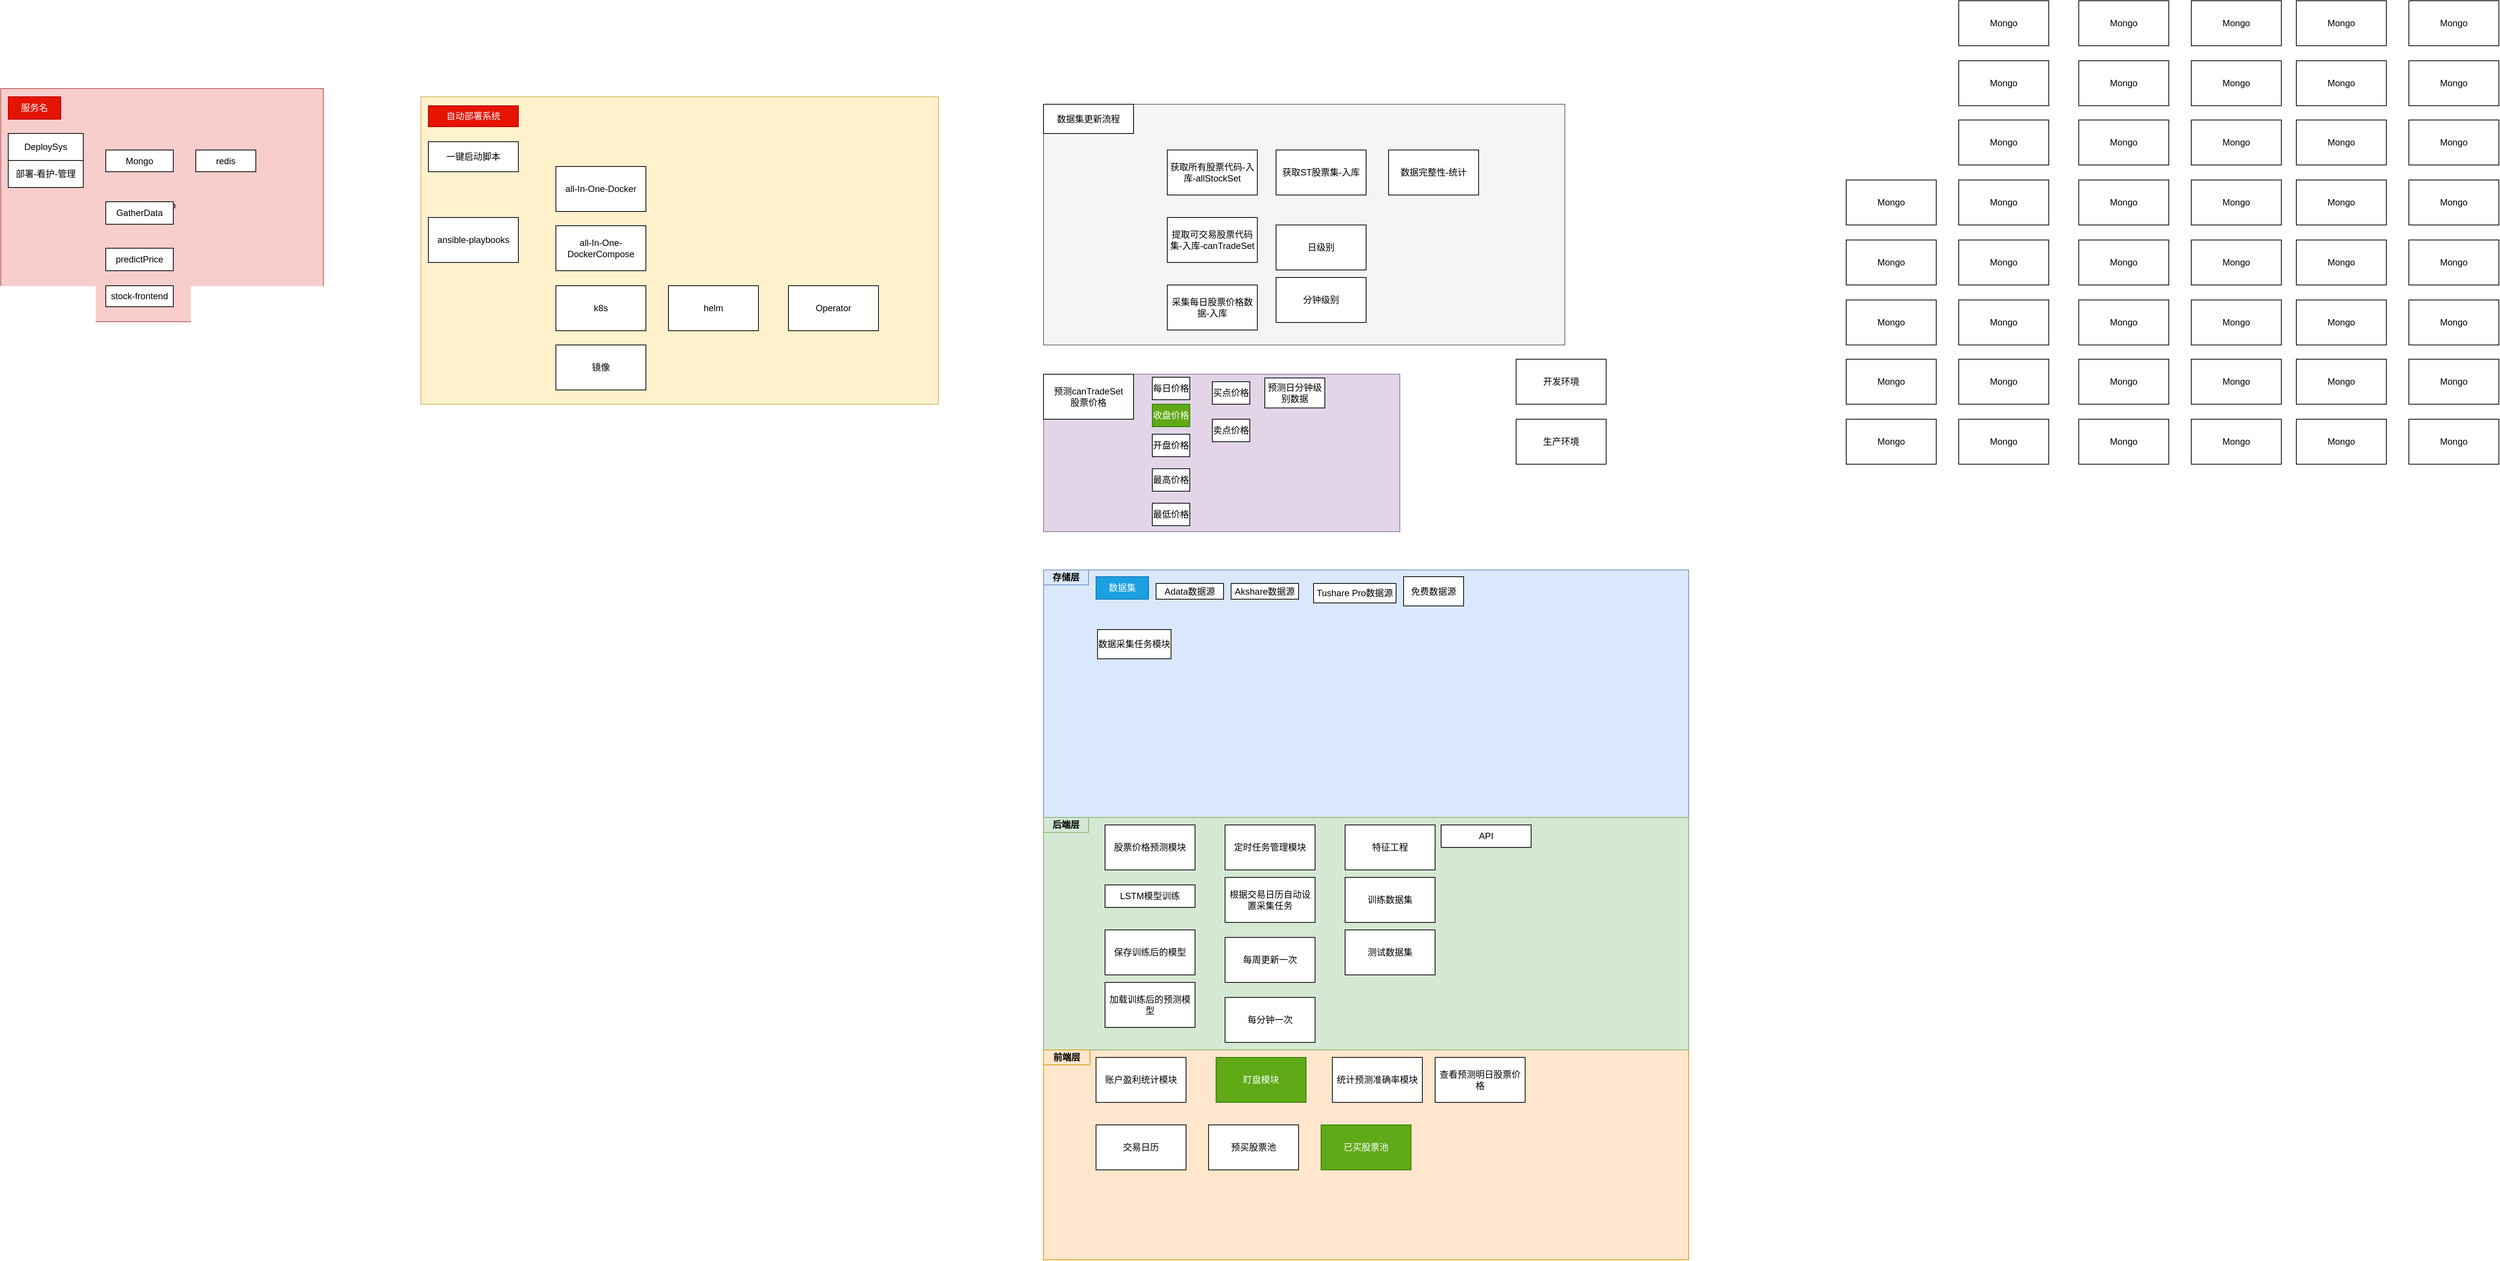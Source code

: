 <mxfile version="24.8.9">
  <diagram name="Page-1" id="sxSwd7jyhiuzXHBnLSu5">
    <mxGraphModel dx="3984" dy="1885" grid="1" gridSize="10" guides="1" tooltips="1" connect="1" arrows="1" fold="1" page="1" pageScale="1" pageWidth="850" pageHeight="1100" math="0" shadow="0">
      <root>
        <mxCell id="0" />
        <mxCell id="1" parent="0" />
        <mxCell id="Vvy3frVBShBX31A8cEkJ-61" value="Mongo" style="rounded=0;whiteSpace=wrap;html=1;fillColor=#f8cecc;strokeColor=#b85450;" vertex="1" parent="1">
          <mxGeometry x="-1770" y="-481" width="430" height="311" as="geometry" />
        </mxCell>
        <mxCell id="Vvy3frVBShBX31A8cEkJ-76" value="" style="rounded=0;whiteSpace=wrap;html=1;fillColor=#fff2cc;strokeColor=#d6b656;" vertex="1" parent="1">
          <mxGeometry x="-1210" y="-470" width="690" height="410" as="geometry" />
        </mxCell>
        <mxCell id="Vvy3frVBShBX31A8cEkJ-22" value="" style="rounded=0;whiteSpace=wrap;html=1;fillColor=#e1d5e7;strokeColor=#9673a6;movable=1;resizable=1;rotatable=1;deletable=1;editable=1;locked=0;connectable=1;" vertex="1" parent="1">
          <mxGeometry x="-380" y="-100" width="475" height="210" as="geometry" />
        </mxCell>
        <mxCell id="Vvy3frVBShBX31A8cEkJ-15" value="" style="rounded=0;whiteSpace=wrap;html=1;fillColor=#dae8fc;strokeColor=#6c8ebf;" vertex="1" parent="1">
          <mxGeometry x="-380" y="161" width="860" height="330" as="geometry" />
        </mxCell>
        <mxCell id="Vvy3frVBShBX31A8cEkJ-21" value="" style="rounded=0;whiteSpace=wrap;html=1;fillColor=#ffe6cc;strokeColor=#d79b00;" vertex="1" parent="1">
          <mxGeometry x="-380" y="801" width="860" height="280" as="geometry" />
        </mxCell>
        <mxCell id="Vvy3frVBShBX31A8cEkJ-25" value="" style="rounded=0;whiteSpace=wrap;html=1;fillColor=#d5e8d4;strokeColor=#82b366;" vertex="1" parent="1">
          <mxGeometry x="-380" y="491" width="860" height="310" as="geometry" />
        </mxCell>
        <mxCell id="Vvy3frVBShBX31A8cEkJ-1" value="后端层" style="rounded=0;whiteSpace=wrap;html=1;fillColor=#d5e8d4;strokeColor=#82b366;fontStyle=1" vertex="1" parent="1">
          <mxGeometry x="-380" y="491" width="60" height="20" as="geometry" />
        </mxCell>
        <mxCell id="Vvy3frVBShBX31A8cEkJ-2" value="数据集" style="rounded=0;whiteSpace=wrap;html=1;fillColor=#1ba1e2;strokeColor=#006EAF;fontColor=#ffffff;" vertex="1" parent="1">
          <mxGeometry x="-310" y="170" width="70" height="30" as="geometry" />
        </mxCell>
        <mxCell id="Vvy3frVBShBX31A8cEkJ-3" value="免费数据源" style="rounded=0;whiteSpace=wrap;html=1;" vertex="1" parent="1">
          <mxGeometry x="100" y="170" width="80" height="39" as="geometry" />
        </mxCell>
        <mxCell id="Vvy3frVBShBX31A8cEkJ-4" value="Akshare数据源" style="rounded=0;whiteSpace=wrap;html=1;" vertex="1" parent="1">
          <mxGeometry x="-130" y="179" width="90" height="21" as="geometry" />
        </mxCell>
        <mxCell id="Vvy3frVBShBX31A8cEkJ-5" value="测试数据集" style="rounded=0;whiteSpace=wrap;html=1;" vertex="1" parent="1">
          <mxGeometry x="22" y="641" width="120" height="60" as="geometry" />
        </mxCell>
        <mxCell id="Vvy3frVBShBX31A8cEkJ-6" value="保存训练后的模型" style="rounded=0;whiteSpace=wrap;html=1;" vertex="1" parent="1">
          <mxGeometry x="-298" y="641" width="120" height="60" as="geometry" />
        </mxCell>
        <mxCell id="Vvy3frVBShBX31A8cEkJ-7" value="" style="rounded=0;whiteSpace=wrap;html=1;fillColor=#f5f5f5;fontColor=#333333;strokeColor=#666666;" vertex="1" parent="1">
          <mxGeometry x="-380" y="-460" width="695" height="321" as="geometry" />
        </mxCell>
        <mxCell id="Vvy3frVBShBX31A8cEkJ-8" value="加载训练后的预测模型" style="rounded=0;whiteSpace=wrap;html=1;" vertex="1" parent="1">
          <mxGeometry x="-298" y="711" width="120" height="60" as="geometry" />
        </mxCell>
        <mxCell id="Vvy3frVBShBX31A8cEkJ-9" value="LSTM模型训练" style="rounded=0;whiteSpace=wrap;html=1;" vertex="1" parent="1">
          <mxGeometry x="-298" y="581" width="120" height="30" as="geometry" />
        </mxCell>
        <mxCell id="Vvy3frVBShBX31A8cEkJ-10" value="统计预测准确率模块" style="rounded=0;whiteSpace=wrap;html=1;" vertex="1" parent="1">
          <mxGeometry x="5" y="811" width="120" height="60" as="geometry" />
        </mxCell>
        <mxCell id="Vvy3frVBShBX31A8cEkJ-11" value="训练数据集" style="rounded=0;whiteSpace=wrap;html=1;" vertex="1" parent="1">
          <mxGeometry x="22" y="571" width="120" height="60" as="geometry" />
        </mxCell>
        <mxCell id="Vvy3frVBShBX31A8cEkJ-12" value="每分钟一次" style="rounded=0;whiteSpace=wrap;html=1;" vertex="1" parent="1">
          <mxGeometry x="-138" y="731" width="120" height="60" as="geometry" />
        </mxCell>
        <mxCell id="Vvy3frVBShBX31A8cEkJ-13" value="Adata数据源" style="rounded=0;whiteSpace=wrap;html=1;" vertex="1" parent="1">
          <mxGeometry x="-230" y="179" width="90" height="21" as="geometry" />
        </mxCell>
        <mxCell id="Vvy3frVBShBX31A8cEkJ-14" value="Tushare Pro数据源" style="rounded=0;whiteSpace=wrap;html=1;" vertex="1" parent="1">
          <mxGeometry x="-20" y="179" width="110" height="26" as="geometry" />
        </mxCell>
        <mxCell id="Vvy3frVBShBX31A8cEkJ-16" value="已买股票池" style="rounded=0;whiteSpace=wrap;html=1;fillColor=#60a917;fontColor=#ffffff;strokeColor=#2D7600;" vertex="1" parent="1">
          <mxGeometry x="-10" y="901" width="120" height="60" as="geometry" />
        </mxCell>
        <mxCell id="Vvy3frVBShBX31A8cEkJ-17" value="查看预测明日股票价格" style="rounded=0;whiteSpace=wrap;html=1;" vertex="1" parent="1">
          <mxGeometry x="142" y="811" width="120" height="60" as="geometry" />
        </mxCell>
        <mxCell id="Vvy3frVBShBX31A8cEkJ-18" value="卖点价格" style="rounded=0;whiteSpace=wrap;html=1;movable=1;resizable=1;rotatable=1;deletable=1;editable=1;locked=0;connectable=1;" vertex="1" parent="1">
          <mxGeometry x="-155" y="-40" width="50" height="30" as="geometry" />
        </mxCell>
        <mxCell id="Vvy3frVBShBX31A8cEkJ-19" value="定时任务管理模块" style="rounded=0;whiteSpace=wrap;html=1;" vertex="1" parent="1">
          <mxGeometry x="-138" y="501" width="120" height="60" as="geometry" />
        </mxCell>
        <mxCell id="Vvy3frVBShBX31A8cEkJ-20" value="预测canTradeSet&lt;div&gt;股票价格&lt;/div&gt;" style="rounded=0;whiteSpace=wrap;html=1;movable=1;resizable=1;rotatable=1;deletable=1;editable=1;locked=0;connectable=1;" vertex="1" parent="1">
          <mxGeometry x="-380" y="-100" width="120" height="60" as="geometry" />
        </mxCell>
        <mxCell id="Vvy3frVBShBX31A8cEkJ-23" value="开发环境" style="rounded=0;whiteSpace=wrap;html=1;" vertex="1" parent="1">
          <mxGeometry x="250" y="-120" width="120" height="60" as="geometry" />
        </mxCell>
        <mxCell id="Vvy3frVBShBX31A8cEkJ-24" value="预测日分钟级别数据" style="rounded=0;whiteSpace=wrap;html=1;movable=1;resizable=1;rotatable=1;deletable=1;editable=1;locked=0;connectable=1;" vertex="1" parent="1">
          <mxGeometry x="-85" y="-95" width="80" height="40" as="geometry" />
        </mxCell>
        <mxCell id="Vvy3frVBShBX31A8cEkJ-26" value="预买股票池" style="rounded=0;whiteSpace=wrap;html=1;" vertex="1" parent="1">
          <mxGeometry x="-160" y="901" width="120" height="60" as="geometry" />
        </mxCell>
        <mxCell id="Vvy3frVBShBX31A8cEkJ-27" value="生产环境" style="rounded=0;whiteSpace=wrap;html=1;" vertex="1" parent="1">
          <mxGeometry x="250" y="-40" width="120" height="60" as="geometry" />
        </mxCell>
        <mxCell id="Vvy3frVBShBX31A8cEkJ-28" value="每周更新一次" style="rounded=0;whiteSpace=wrap;html=1;" vertex="1" parent="1">
          <mxGeometry x="-138" y="651" width="120" height="60" as="geometry" />
        </mxCell>
        <mxCell id="Vvy3frVBShBX31A8cEkJ-29" value="特征工程" style="rounded=0;whiteSpace=wrap;html=1;" vertex="1" parent="1">
          <mxGeometry x="22" y="501" width="120" height="60" as="geometry" />
        </mxCell>
        <mxCell id="Vvy3frVBShBX31A8cEkJ-30" value="买点价格" style="rounded=0;whiteSpace=wrap;html=1;movable=1;resizable=1;rotatable=1;deletable=1;editable=1;locked=0;connectable=1;" vertex="1" parent="1">
          <mxGeometry x="-155" y="-90" width="50" height="30" as="geometry" />
        </mxCell>
        <mxCell id="Vvy3frVBShBX31A8cEkJ-31" value="部署-看护-管理" style="rounded=0;whiteSpace=wrap;html=1;" vertex="1" parent="1">
          <mxGeometry x="-1760" y="-385" width="100" height="36" as="geometry" />
        </mxCell>
        <mxCell id="Vvy3frVBShBX31A8cEkJ-32" value="根据交易日历自动设置采集任务" style="rounded=0;whiteSpace=wrap;html=1;" vertex="1" parent="1">
          <mxGeometry x="-138" y="571" width="120" height="60" as="geometry" />
        </mxCell>
        <mxCell id="Vvy3frVBShBX31A8cEkJ-33" value="DeploySys" style="rounded=0;whiteSpace=wrap;html=1;" vertex="1" parent="1">
          <mxGeometry x="-1760" y="-421" width="100" height="36" as="geometry" />
        </mxCell>
        <mxCell id="Vvy3frVBShBX31A8cEkJ-34" value="交易日历" style="rounded=0;whiteSpace=wrap;html=1;" vertex="1" parent="1">
          <mxGeometry x="-310" y="901" width="120" height="60" as="geometry" />
        </mxCell>
        <mxCell id="Vvy3frVBShBX31A8cEkJ-35" value="Operator" style="rounded=0;whiteSpace=wrap;html=1;" vertex="1" parent="1">
          <mxGeometry x="-720" y="-218" width="120" height="60" as="geometry" />
        </mxCell>
        <mxCell id="Vvy3frVBShBX31A8cEkJ-36" value="数据完整性-统计" style="rounded=0;whiteSpace=wrap;html=1;" vertex="1" parent="1">
          <mxGeometry x="80" y="-399" width="120" height="60" as="geometry" />
        </mxCell>
        <mxCell id="Vvy3frVBShBX31A8cEkJ-37" value="helm" style="rounded=0;whiteSpace=wrap;html=1;" vertex="1" parent="1">
          <mxGeometry x="-880" y="-218" width="120" height="60" as="geometry" />
        </mxCell>
        <mxCell id="Vvy3frVBShBX31A8cEkJ-38" value="分钟级别" style="rounded=0;whiteSpace=wrap;html=1;" vertex="1" parent="1">
          <mxGeometry x="-70" y="-229" width="120" height="60" as="geometry" />
        </mxCell>
        <mxCell id="Vvy3frVBShBX31A8cEkJ-39" value="获取所有股票代码-入库-allStockSet" style="rounded=0;whiteSpace=wrap;html=1;" vertex="1" parent="1">
          <mxGeometry x="-215" y="-399" width="120" height="60" as="geometry" />
        </mxCell>
        <mxCell id="Vvy3frVBShBX31A8cEkJ-40" value="前端层" style="rounded=0;whiteSpace=wrap;html=1;fillColor=#ffe6cc;strokeColor=#d79b00;fontStyle=1" vertex="1" parent="1">
          <mxGeometry x="-380" y="801" width="62" height="20" as="geometry" />
        </mxCell>
        <mxCell id="Vvy3frVBShBX31A8cEkJ-41" value="数据集更新流程" style="rounded=0;whiteSpace=wrap;html=1;" vertex="1" parent="1">
          <mxGeometry x="-380" y="-460" width="120" height="39" as="geometry" />
        </mxCell>
        <mxCell id="Vvy3frVBShBX31A8cEkJ-42" value="API" style="rounded=0;whiteSpace=wrap;html=1;" vertex="1" parent="1">
          <mxGeometry x="150" y="501" width="120" height="30" as="geometry" />
        </mxCell>
        <mxCell id="Vvy3frVBShBX31A8cEkJ-43" value="日级别" style="rounded=0;whiteSpace=wrap;html=1;" vertex="1" parent="1">
          <mxGeometry x="-70" y="-299" width="120" height="60" as="geometry" />
        </mxCell>
        <mxCell id="Vvy3frVBShBX31A8cEkJ-44" value="账户盈利统计模块" style="rounded=0;whiteSpace=wrap;html=1;" vertex="1" parent="1">
          <mxGeometry x="-310" y="811" width="120" height="60" as="geometry" />
        </mxCell>
        <mxCell id="Vvy3frVBShBX31A8cEkJ-45" value="采集每日股票价格数据-入库" style="rounded=0;whiteSpace=wrap;html=1;" vertex="1" parent="1">
          <mxGeometry x="-215" y="-219" width="120" height="60" as="geometry" />
        </mxCell>
        <mxCell id="Vvy3frVBShBX31A8cEkJ-46" value="盯盘模块" style="rounded=0;whiteSpace=wrap;html=1;fillColor=#60a917;fontColor=#ffffff;strokeColor=#2D7600;" vertex="1" parent="1">
          <mxGeometry x="-150" y="811" width="120" height="60" as="geometry" />
        </mxCell>
        <mxCell id="Vvy3frVBShBX31A8cEkJ-47" value="获取ST股票集-入库" style="rounded=0;whiteSpace=wrap;html=1;" vertex="1" parent="1">
          <mxGeometry x="-70" y="-399" width="120" height="60" as="geometry" />
        </mxCell>
        <mxCell id="Vvy3frVBShBX31A8cEkJ-48" value="数据采集任务模块" style="rounded=0;whiteSpace=wrap;html=1;" vertex="1" parent="1">
          <mxGeometry x="-308" y="240.5" width="98" height="39" as="geometry" />
        </mxCell>
        <mxCell id="Vvy3frVBShBX31A8cEkJ-49" value="提取可交易股票代码集-入库-canTradeSet" style="rounded=0;whiteSpace=wrap;html=1;" vertex="1" parent="1">
          <mxGeometry x="-215" y="-309" width="120" height="60" as="geometry" />
        </mxCell>
        <mxCell id="Vvy3frVBShBX31A8cEkJ-50" value="股票价格预测模块" style="rounded=0;whiteSpace=wrap;html=1;" vertex="1" parent="1">
          <mxGeometry x="-298" y="501" width="120" height="60" as="geometry" />
        </mxCell>
        <mxCell id="Vvy3frVBShBX31A8cEkJ-51" value="每日价格" style="rounded=0;whiteSpace=wrap;html=1;movable=1;resizable=1;rotatable=1;deletable=1;editable=1;locked=0;connectable=1;" vertex="1" parent="1">
          <mxGeometry x="-235" y="-96" width="50" height="30" as="geometry" />
        </mxCell>
        <mxCell id="Vvy3frVBShBX31A8cEkJ-52" value="收盘价格" style="rounded=0;whiteSpace=wrap;html=1;movable=1;resizable=1;rotatable=1;deletable=1;editable=1;locked=0;connectable=1;fillColor=#60a917;fontColor=#ffffff;strokeColor=#2D7600;" vertex="1" parent="1">
          <mxGeometry x="-235" y="-60" width="50" height="30" as="geometry" />
        </mxCell>
        <mxCell id="Vvy3frVBShBX31A8cEkJ-53" value="开盘价格" style="rounded=0;whiteSpace=wrap;html=1;movable=1;resizable=1;rotatable=1;deletable=1;editable=1;locked=0;connectable=1;" vertex="1" parent="1">
          <mxGeometry x="-235" y="-20" width="50" height="30" as="geometry" />
        </mxCell>
        <mxCell id="Vvy3frVBShBX31A8cEkJ-54" value="最高价格" style="rounded=0;whiteSpace=wrap;html=1;movable=1;resizable=1;rotatable=1;deletable=1;editable=1;locked=0;connectable=1;" vertex="1" parent="1">
          <mxGeometry x="-235" y="26" width="50" height="30" as="geometry" />
        </mxCell>
        <mxCell id="Vvy3frVBShBX31A8cEkJ-55" value="最低价格" style="rounded=0;whiteSpace=wrap;html=1;movable=1;resizable=1;rotatable=1;deletable=1;editable=1;locked=0;connectable=1;" vertex="1" parent="1">
          <mxGeometry x="-235" y="72" width="50" height="30" as="geometry" />
        </mxCell>
        <mxCell id="Vvy3frVBShBX31A8cEkJ-56" value="存储层" style="rounded=0;whiteSpace=wrap;html=1;fillColor=#dae8fc;strokeColor=#6c8ebf;fontStyle=1" vertex="1" parent="1">
          <mxGeometry x="-380" y="161" width="60" height="20" as="geometry" />
        </mxCell>
        <mxCell id="Vvy3frVBShBX31A8cEkJ-57" value="Mongo" style="rounded=0;whiteSpace=wrap;html=1;" vertex="1" parent="1">
          <mxGeometry x="840" y="-40" width="120" height="60" as="geometry" />
        </mxCell>
        <mxCell id="Vvy3frVBShBX31A8cEkJ-58" value="Mongo" style="rounded=0;whiteSpace=wrap;html=1;" vertex="1" parent="1">
          <mxGeometry x="840" y="-120" width="120" height="60" as="geometry" />
        </mxCell>
        <mxCell id="Vvy3frVBShBX31A8cEkJ-59" value="Mongo" style="rounded=0;whiteSpace=wrap;html=1;" vertex="1" parent="1">
          <mxGeometry x="690" y="-40" width="120" height="60" as="geometry" />
        </mxCell>
        <mxCell id="Vvy3frVBShBX31A8cEkJ-60" value="Mongo" style="rounded=0;whiteSpace=wrap;html=1;" vertex="1" parent="1">
          <mxGeometry x="690" y="-120" width="120" height="60" as="geometry" />
        </mxCell>
        <mxCell id="Vvy3frVBShBX31A8cEkJ-62" value="GatherData" style="rounded=0;whiteSpace=wrap;html=1;" vertex="1" parent="1">
          <mxGeometry x="-1630" y="-330" width="90" height="30" as="geometry" />
        </mxCell>
        <mxCell id="Vvy3frVBShBX31A8cEkJ-63" value="ansible-playbooks" style="rounded=0;whiteSpace=wrap;html=1;" vertex="1" parent="1">
          <mxGeometry x="-1200" y="-309" width="120" height="60" as="geometry" />
        </mxCell>
        <mxCell id="Vvy3frVBShBX31A8cEkJ-64" value="一键启动脚本" style="rounded=0;whiteSpace=wrap;html=1;" vertex="1" parent="1">
          <mxGeometry x="-1200" y="-410" width="120" height="40" as="geometry" />
        </mxCell>
        <mxCell id="Vvy3frVBShBX31A8cEkJ-65" value="Mongo" style="rounded=0;whiteSpace=wrap;html=1;" vertex="1" parent="1">
          <mxGeometry x="840" y="-199" width="120" height="60" as="geometry" />
        </mxCell>
        <mxCell id="Vvy3frVBShBX31A8cEkJ-66" value="Mongo" style="rounded=0;whiteSpace=wrap;html=1;" vertex="1" parent="1">
          <mxGeometry x="840" y="-279" width="120" height="60" as="geometry" />
        </mxCell>
        <mxCell id="Vvy3frVBShBX31A8cEkJ-67" value="Mongo" style="rounded=0;whiteSpace=wrap;html=1;" vertex="1" parent="1">
          <mxGeometry x="690" y="-199" width="120" height="60" as="geometry" />
        </mxCell>
        <mxCell id="Vvy3frVBShBX31A8cEkJ-68" value="Mongo" style="rounded=0;whiteSpace=wrap;html=1;" vertex="1" parent="1">
          <mxGeometry x="690" y="-279" width="120" height="60" as="geometry" />
        </mxCell>
        <mxCell id="Vvy3frVBShBX31A8cEkJ-69" value="stock&lt;span style=&quot;background-color: initial;&quot;&gt;-frontend&lt;/span&gt;" style="rounded=0;whiteSpace=wrap;html=1;" vertex="1" parent="1">
          <mxGeometry x="-1630" y="-218" width="90" height="28" as="geometry" />
        </mxCell>
        <mxCell id="Vvy3frVBShBX31A8cEkJ-70" value="predictPrice" style="rounded=0;whiteSpace=wrap;html=1;" vertex="1" parent="1">
          <mxGeometry x="-1630" y="-268" width="90" height="30" as="geometry" />
        </mxCell>
        <mxCell id="Vvy3frVBShBX31A8cEkJ-71" value="k8s" style="rounded=0;whiteSpace=wrap;html=1;" vertex="1" parent="1">
          <mxGeometry x="-1030" y="-218" width="120" height="60" as="geometry" />
        </mxCell>
        <mxCell id="Vvy3frVBShBX31A8cEkJ-72" value="all-In-One-DockerCompose" style="rounded=0;whiteSpace=wrap;html=1;" vertex="1" parent="1">
          <mxGeometry x="-1030" y="-298" width="120" height="60" as="geometry" />
        </mxCell>
        <mxCell id="Vvy3frVBShBX31A8cEkJ-73" value="Mongo" style="rounded=0;whiteSpace=wrap;html=1;" vertex="1" parent="1">
          <mxGeometry x="840" y="-359" width="120" height="60" as="geometry" />
        </mxCell>
        <mxCell id="Vvy3frVBShBX31A8cEkJ-74" value="Mongo" style="rounded=0;whiteSpace=wrap;html=1;" vertex="1" parent="1">
          <mxGeometry x="840" y="-439" width="120" height="60" as="geometry" />
        </mxCell>
        <mxCell id="Vvy3frVBShBX31A8cEkJ-75" value="Mongo" style="rounded=0;whiteSpace=wrap;html=1;" vertex="1" parent="1">
          <mxGeometry x="690" y="-359" width="120" height="60" as="geometry" />
        </mxCell>
        <mxCell id="Vvy3frVBShBX31A8cEkJ-77" value="redis" style="rounded=0;whiteSpace=wrap;html=1;" vertex="1" parent="1">
          <mxGeometry x="-1510" y="-399" width="80" height="29" as="geometry" />
        </mxCell>
        <mxCell id="Vvy3frVBShBX31A8cEkJ-78" value="服务名" style="rounded=0;whiteSpace=wrap;html=1;fillColor=#e51400;strokeColor=#B20000;fontColor=#ffffff;" vertex="1" parent="1">
          <mxGeometry x="-1760" y="-470" width="70" height="30" as="geometry" />
        </mxCell>
        <mxCell id="Vvy3frVBShBX31A8cEkJ-79" value="all-In-One-Docker" style="rounded=0;whiteSpace=wrap;html=1;" vertex="1" parent="1">
          <mxGeometry x="-1030" y="-377" width="120" height="60" as="geometry" />
        </mxCell>
        <mxCell id="Vvy3frVBShBX31A8cEkJ-80" value="自动部署系统" style="rounded=0;whiteSpace=wrap;html=1;fillColor=#e51400;fontColor=#ffffff;strokeColor=#B20000;" vertex="1" parent="1">
          <mxGeometry x="-1200" y="-458" width="120" height="28" as="geometry" />
        </mxCell>
        <mxCell id="Vvy3frVBShBX31A8cEkJ-81" value="Mongo" style="rounded=0;whiteSpace=wrap;html=1;" vertex="1" parent="1">
          <mxGeometry x="840" y="-518" width="120" height="60" as="geometry" />
        </mxCell>
        <mxCell id="Vvy3frVBShBX31A8cEkJ-82" value="Mongo" style="rounded=0;whiteSpace=wrap;html=1;" vertex="1" parent="1">
          <mxGeometry x="840" y="-598" width="120" height="60" as="geometry" />
        </mxCell>
        <mxCell id="Vvy3frVBShBX31A8cEkJ-83" value="镜像" style="rounded=0;whiteSpace=wrap;html=1;" vertex="1" parent="1">
          <mxGeometry x="-1030" y="-139" width="120" height="60" as="geometry" />
        </mxCell>
        <mxCell id="Vvy3frVBShBX31A8cEkJ-84" value="Mongo" style="rounded=0;whiteSpace=wrap;html=1;" vertex="1" parent="1">
          <mxGeometry x="-1630" y="-399" width="90" height="29" as="geometry" />
        </mxCell>
        <mxCell id="Vvy3frVBShBX31A8cEkJ-85" value="Mongo" style="rounded=0;whiteSpace=wrap;html=1;" vertex="1" parent="1">
          <mxGeometry x="1150" y="-40" width="120" height="60" as="geometry" />
        </mxCell>
        <mxCell id="Vvy3frVBShBX31A8cEkJ-86" value="Mongo" style="rounded=0;whiteSpace=wrap;html=1;" vertex="1" parent="1">
          <mxGeometry x="1150" y="-120" width="120" height="60" as="geometry" />
        </mxCell>
        <mxCell id="Vvy3frVBShBX31A8cEkJ-87" value="Mongo" style="rounded=0;whiteSpace=wrap;html=1;" vertex="1" parent="1">
          <mxGeometry x="1000" y="-40" width="120" height="60" as="geometry" />
        </mxCell>
        <mxCell id="Vvy3frVBShBX31A8cEkJ-88" value="Mongo" style="rounded=0;whiteSpace=wrap;html=1;" vertex="1" parent="1">
          <mxGeometry x="1000" y="-120" width="120" height="60" as="geometry" />
        </mxCell>
        <mxCell id="Vvy3frVBShBX31A8cEkJ-89" value="Mongo" style="rounded=0;whiteSpace=wrap;html=1;" vertex="1" parent="1">
          <mxGeometry x="1440" y="-40" width="120" height="60" as="geometry" />
        </mxCell>
        <mxCell id="Vvy3frVBShBX31A8cEkJ-90" value="Mongo" style="rounded=0;whiteSpace=wrap;html=1;" vertex="1" parent="1">
          <mxGeometry x="1440" y="-120" width="120" height="60" as="geometry" />
        </mxCell>
        <mxCell id="Vvy3frVBShBX31A8cEkJ-91" value="Mongo" style="rounded=0;whiteSpace=wrap;html=1;" vertex="1" parent="1">
          <mxGeometry x="1290" y="-40" width="120" height="60" as="geometry" />
        </mxCell>
        <mxCell id="Vvy3frVBShBX31A8cEkJ-92" value="Mongo" style="rounded=0;whiteSpace=wrap;html=1;" vertex="1" parent="1">
          <mxGeometry x="1290" y="-120" width="120" height="60" as="geometry" />
        </mxCell>
        <mxCell id="Vvy3frVBShBX31A8cEkJ-93" value="Mongo" style="rounded=0;whiteSpace=wrap;html=1;" vertex="1" parent="1">
          <mxGeometry x="1150" y="-199" width="120" height="60" as="geometry" />
        </mxCell>
        <mxCell id="Vvy3frVBShBX31A8cEkJ-94" value="Mongo" style="rounded=0;whiteSpace=wrap;html=1;" vertex="1" parent="1">
          <mxGeometry x="1150" y="-279" width="120" height="60" as="geometry" />
        </mxCell>
        <mxCell id="Vvy3frVBShBX31A8cEkJ-95" value="Mongo" style="rounded=0;whiteSpace=wrap;html=1;" vertex="1" parent="1">
          <mxGeometry x="1000" y="-199" width="120" height="60" as="geometry" />
        </mxCell>
        <mxCell id="Vvy3frVBShBX31A8cEkJ-96" value="Mongo" style="rounded=0;whiteSpace=wrap;html=1;" vertex="1" parent="1">
          <mxGeometry x="1000" y="-279" width="120" height="60" as="geometry" />
        </mxCell>
        <mxCell id="Vvy3frVBShBX31A8cEkJ-97" value="Mongo" style="rounded=0;whiteSpace=wrap;html=1;" vertex="1" parent="1">
          <mxGeometry x="1440" y="-199" width="120" height="60" as="geometry" />
        </mxCell>
        <mxCell id="Vvy3frVBShBX31A8cEkJ-98" value="Mongo" style="rounded=0;whiteSpace=wrap;html=1;" vertex="1" parent="1">
          <mxGeometry x="1440" y="-279" width="120" height="60" as="geometry" />
        </mxCell>
        <mxCell id="Vvy3frVBShBX31A8cEkJ-99" value="Mongo" style="rounded=0;whiteSpace=wrap;html=1;" vertex="1" parent="1">
          <mxGeometry x="1290" y="-199" width="120" height="60" as="geometry" />
        </mxCell>
        <mxCell id="Vvy3frVBShBX31A8cEkJ-100" value="Mongo" style="rounded=0;whiteSpace=wrap;html=1;" vertex="1" parent="1">
          <mxGeometry x="1290" y="-279" width="120" height="60" as="geometry" />
        </mxCell>
        <mxCell id="Vvy3frVBShBX31A8cEkJ-101" value="Mongo" style="rounded=0;whiteSpace=wrap;html=1;" vertex="1" parent="1">
          <mxGeometry x="1150" y="-359" width="120" height="60" as="geometry" />
        </mxCell>
        <mxCell id="Vvy3frVBShBX31A8cEkJ-102" value="Mongo" style="rounded=0;whiteSpace=wrap;html=1;" vertex="1" parent="1">
          <mxGeometry x="1150" y="-439" width="120" height="60" as="geometry" />
        </mxCell>
        <mxCell id="Vvy3frVBShBX31A8cEkJ-103" value="Mongo" style="rounded=0;whiteSpace=wrap;html=1;" vertex="1" parent="1">
          <mxGeometry x="1000" y="-359" width="120" height="60" as="geometry" />
        </mxCell>
        <mxCell id="Vvy3frVBShBX31A8cEkJ-104" value="Mongo" style="rounded=0;whiteSpace=wrap;html=1;" vertex="1" parent="1">
          <mxGeometry x="1000" y="-439" width="120" height="60" as="geometry" />
        </mxCell>
        <mxCell id="Vvy3frVBShBX31A8cEkJ-105" value="Mongo" style="rounded=0;whiteSpace=wrap;html=1;" vertex="1" parent="1">
          <mxGeometry x="1440" y="-359" width="120" height="60" as="geometry" />
        </mxCell>
        <mxCell id="Vvy3frVBShBX31A8cEkJ-106" value="Mongo" style="rounded=0;whiteSpace=wrap;html=1;" vertex="1" parent="1">
          <mxGeometry x="1440" y="-439" width="120" height="60" as="geometry" />
        </mxCell>
        <mxCell id="Vvy3frVBShBX31A8cEkJ-107" value="Mongo" style="rounded=0;whiteSpace=wrap;html=1;" vertex="1" parent="1">
          <mxGeometry x="1290" y="-359" width="120" height="60" as="geometry" />
        </mxCell>
        <mxCell id="Vvy3frVBShBX31A8cEkJ-108" value="Mongo" style="rounded=0;whiteSpace=wrap;html=1;" vertex="1" parent="1">
          <mxGeometry x="1290" y="-439" width="120" height="60" as="geometry" />
        </mxCell>
        <mxCell id="Vvy3frVBShBX31A8cEkJ-109" value="Mongo" style="rounded=0;whiteSpace=wrap;html=1;" vertex="1" parent="1">
          <mxGeometry x="1150" y="-518" width="120" height="60" as="geometry" />
        </mxCell>
        <mxCell id="Vvy3frVBShBX31A8cEkJ-110" value="Mongo" style="rounded=0;whiteSpace=wrap;html=1;" vertex="1" parent="1">
          <mxGeometry x="1150" y="-598" width="120" height="60" as="geometry" />
        </mxCell>
        <mxCell id="Vvy3frVBShBX31A8cEkJ-111" value="Mongo" style="rounded=0;whiteSpace=wrap;html=1;" vertex="1" parent="1">
          <mxGeometry x="1000" y="-518" width="120" height="60" as="geometry" />
        </mxCell>
        <mxCell id="Vvy3frVBShBX31A8cEkJ-112" value="Mongo" style="rounded=0;whiteSpace=wrap;html=1;" vertex="1" parent="1">
          <mxGeometry x="1000" y="-598" width="120" height="60" as="geometry" />
        </mxCell>
        <mxCell id="Vvy3frVBShBX31A8cEkJ-113" value="Mongo" style="rounded=0;whiteSpace=wrap;html=1;" vertex="1" parent="1">
          <mxGeometry x="1440" y="-518" width="120" height="60" as="geometry" />
        </mxCell>
        <mxCell id="Vvy3frVBShBX31A8cEkJ-114" value="Mongo" style="rounded=0;whiteSpace=wrap;html=1;" vertex="1" parent="1">
          <mxGeometry x="1440" y="-598" width="120" height="60" as="geometry" />
        </mxCell>
        <mxCell id="Vvy3frVBShBX31A8cEkJ-115" value="Mongo" style="rounded=0;whiteSpace=wrap;html=1;" vertex="1" parent="1">
          <mxGeometry x="1290" y="-518" width="120" height="60" as="geometry" />
        </mxCell>
        <mxCell id="Vvy3frVBShBX31A8cEkJ-116" value="Mongo" style="rounded=0;whiteSpace=wrap;html=1;" vertex="1" parent="1">
          <mxGeometry x="1290" y="-598" width="120" height="60" as="geometry" />
        </mxCell>
      </root>
    </mxGraphModel>
  </diagram>
</mxfile>
